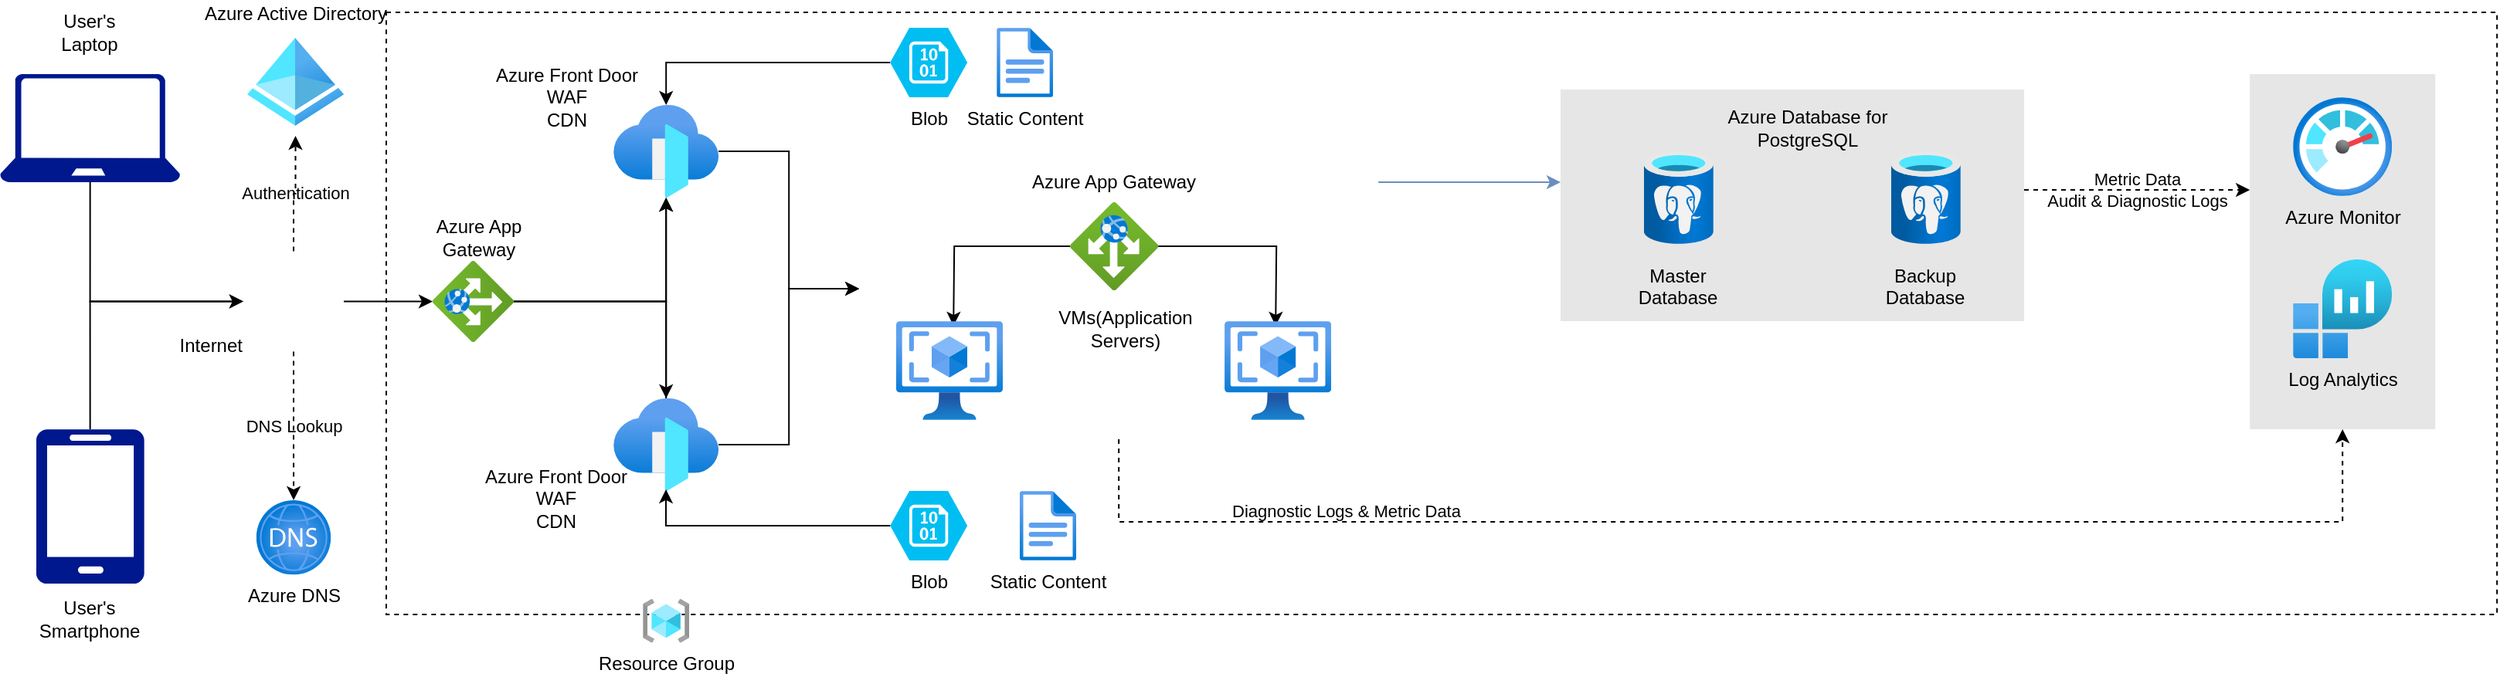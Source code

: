 <mxfile version="24.2.0" type="github">
  <diagram id="eU42SZqNZPkEBizLYNml" name="Page-1">
    <mxGraphModel dx="2074" dy="1138" grid="1" gridSize="10" guides="1" tooltips="1" connect="1" arrows="1" fold="1" page="1" pageScale="1" pageWidth="827" pageHeight="1169" math="0" shadow="0">
      <root>
        <mxCell id="0" />
        <mxCell id="1" parent="0" />
        <mxCell id="rHMRhhfsmZjwr-JyM9iI-22" value="" style="rounded=0;whiteSpace=wrap;html=1;fillColor=none;dashed=1;labelBackgroundColor=none;" parent="1" vertex="1">
          <mxGeometry x="260" y="220" width="1366.08" height="390" as="geometry" />
        </mxCell>
        <mxCell id="-X691ST315V3n6Ed_qC9-4" value="Metric Data&lt;br&gt;Audit &amp;amp; Diagnostic Logs" style="edgeStyle=orthogonalEdgeStyle;rounded=0;orthogonalLoop=1;jettySize=auto;html=1;labelBackgroundColor=none;dashed=1;" parent="1" source="rHMRhhfsmZjwr-JyM9iI-26" target="-X691ST315V3n6Ed_qC9-3" edge="1">
          <mxGeometry relative="1" as="geometry">
            <Array as="points">
              <mxPoint x="1386.08" y="335" />
              <mxPoint x="1386.08" y="335" />
            </Array>
          </mxGeometry>
        </mxCell>
        <mxCell id="rHMRhhfsmZjwr-JyM9iI-34" style="edgeStyle=orthogonalEdgeStyle;rounded=0;orthogonalLoop=1;jettySize=auto;html=1;fillColor=#dae8fc;strokeColor=#6c8ebf;labelBackgroundColor=none;" parent="1" target="rHMRhhfsmZjwr-JyM9iI-26" edge="1">
          <mxGeometry relative="1" as="geometry">
            <Array as="points">
              <mxPoint x="986.08" y="330" />
              <mxPoint x="986.08" y="330" />
            </Array>
            <mxPoint x="902.08" y="330" as="sourcePoint" />
          </mxGeometry>
        </mxCell>
        <mxCell id="-X691ST315V3n6Ed_qC9-6" style="edgeStyle=orthogonalEdgeStyle;rounded=0;orthogonalLoop=1;jettySize=auto;html=1;dashed=1;labelBackgroundColor=none;entryX=0.5;entryY=1;entryDx=0;entryDy=0;" parent="1" target="-X691ST315V3n6Ed_qC9-3" edge="1">
          <mxGeometry relative="1" as="geometry">
            <mxPoint x="1526.08" y="510" as="targetPoint" />
            <Array as="points">
              <mxPoint x="734.08" y="550" />
              <mxPoint x="1526.08" y="550" />
            </Array>
            <mxPoint x="734.08" y="490.5" as="sourcePoint" />
          </mxGeometry>
        </mxCell>
        <mxCell id="-X691ST315V3n6Ed_qC9-7" value="Diagnostic Logs &amp;amp; Metric Data" style="edgeLabel;html=1;align=center;verticalAlign=middle;resizable=0;points=[];labelBackgroundColor=none;" parent="-X691ST315V3n6Ed_qC9-6" vertex="1" connectable="0">
          <mxGeometry x="-0.561" relative="1" as="geometry">
            <mxPoint x="6" y="-7" as="offset" />
          </mxGeometry>
        </mxCell>
        <mxCell id="rHMRhhfsmZjwr-JyM9iI-1" value="Azure Active Directory" style="aspect=fixed;html=1;points=[];align=center;image;fontSize=12;image=img/lib/azure2/identity/Azure_Active_Directory.svg;fontFamily=Helvetica;fontColor=default;strokeColor=none;fillColor=#00BEF2;labelPosition=center;verticalLabelPosition=top;verticalAlign=bottom;labelBackgroundColor=none;" parent="1" vertex="1">
          <mxGeometry x="170.0" y="229.99" width="62.5" height="70" as="geometry" />
        </mxCell>
        <mxCell id="rHMRhhfsmZjwr-JyM9iI-5" value="DNS Lookup" style="edgeStyle=orthogonalEdgeStyle;rounded=0;orthogonalLoop=1;jettySize=auto;html=1;dashed=1;labelBackgroundColor=none;" parent="1" source="rHMRhhfsmZjwr-JyM9iI-3" target="rHMRhhfsmZjwr-JyM9iI-4" edge="1">
          <mxGeometry relative="1" as="geometry" />
        </mxCell>
        <mxCell id="rHMRhhfsmZjwr-JyM9iI-6" value="Authentication" style="edgeStyle=orthogonalEdgeStyle;rounded=0;orthogonalLoop=1;jettySize=auto;html=1;dashed=1;labelBackgroundColor=none;" parent="1" source="rHMRhhfsmZjwr-JyM9iI-3" target="rHMRhhfsmZjwr-JyM9iI-1" edge="1">
          <mxGeometry relative="1" as="geometry" />
        </mxCell>
        <mxCell id="lxnceqVmoM368mI90yUr-34" style="edgeStyle=orthogonalEdgeStyle;rounded=0;orthogonalLoop=1;jettySize=auto;html=1;" parent="1" source="rHMRhhfsmZjwr-JyM9iI-3" target="lxnceqVmoM368mI90yUr-10" edge="1">
          <mxGeometry relative="1" as="geometry" />
        </mxCell>
        <mxCell id="rHMRhhfsmZjwr-JyM9iI-3" value="&lt;div&gt;&lt;br&gt;&lt;/div&gt;&lt;div&gt;&lt;br&gt;&lt;/div&gt;&lt;div&gt;&lt;br&gt;&lt;/div&gt;&lt;div&gt;&lt;br&gt;&lt;/div&gt;Internet" style="shape=image;html=1;verticalAlign=middle;verticalLabelPosition=middle;labelBackgroundColor=none;imageAspect=0;aspect=fixed;image=https://cdn4.iconfinder.com/data/icons/for-your-interface-free-samples/128/Globe-128.png;labelPosition=left;align=right;" parent="1" vertex="1">
          <mxGeometry x="167.5" y="374.74" width="65" height="65" as="geometry" />
        </mxCell>
        <mxCell id="rHMRhhfsmZjwr-JyM9iI-4" value="Azure DNS" style="aspect=fixed;html=1;points=[];align=center;image;fontSize=12;image=img/lib/azure2/networking/DNS_Zones.svg;labelBackgroundColor=none;" parent="1" vertex="1">
          <mxGeometry x="175.87" y="536" width="48.25" height="48.25" as="geometry" />
        </mxCell>
        <mxCell id="rHMRhhfsmZjwr-JyM9iI-15" value="Blob" style="verticalLabelPosition=bottom;html=1;verticalAlign=top;align=center;strokeColor=none;fillColor=#00BEF2;shape=mxgraph.azure.storage_blob;labelBackgroundColor=none;" parent="1" vertex="1">
          <mxGeometry x="586.08" y="530" width="50" height="45" as="geometry" />
        </mxCell>
        <mxCell id="rHMRhhfsmZjwr-JyM9iI-21" value="Static Content" style="aspect=fixed;html=1;points=[];align=center;image;fontSize=12;image=img/lib/azure2/general/File.svg;labelBackgroundColor=none;" parent="1" vertex="1">
          <mxGeometry x="670" y="530" width="36.51" height="45" as="geometry" />
        </mxCell>
        <mxCell id="rHMRhhfsmZjwr-JyM9iI-23" value="Resource Group" style="aspect=fixed;html=1;points=[];align=center;image;fontSize=12;image=img/lib/azure2/general/Resource_Groups.svg;dashed=1;fillColor=none;labelBackgroundColor=none;" parent="1" vertex="1">
          <mxGeometry x="426.08" y="600" width="30" height="28.24" as="geometry" />
        </mxCell>
        <mxCell id="rHMRhhfsmZjwr-JyM9iI-33" value="" style="group;labelBackgroundColor=none;strokeColor=none;" parent="1" vertex="1" connectable="0">
          <mxGeometry x="566.08" y="334" width="330" height="160" as="geometry" />
        </mxCell>
        <mxCell id="rHMRhhfsmZjwr-JyM9iI-28" value="Azure App Gateway" style="rounded=0;whiteSpace=wrap;html=1;dashed=1;labelBackgroundColor=none;fillColor=#FFFFFF;labelPosition=center;verticalLabelPosition=top;align=center;verticalAlign=bottom;spacingTop=0;spacingBottom=-35;strokeColor=none;" parent="rHMRhhfsmZjwr-JyM9iI-33" vertex="1">
          <mxGeometry y="-30" width="330" height="190" as="geometry" />
        </mxCell>
        <mxCell id="BkGXoA5Bx6v94jvCn9sr-6" value="" style="edgeStyle=orthogonalEdgeStyle;rounded=0;orthogonalLoop=1;jettySize=auto;html=1;" parent="rHMRhhfsmZjwr-JyM9iI-33" source="BkGXoA5Bx6v94jvCn9sr-1" edge="1">
          <mxGeometry relative="1" as="geometry">
            <mxPoint x="61.02" y="89" as="targetPoint" />
          </mxGeometry>
        </mxCell>
        <mxCell id="BkGXoA5Bx6v94jvCn9sr-7" value="" style="edgeStyle=orthogonalEdgeStyle;rounded=0;orthogonalLoop=1;jettySize=auto;html=1;" parent="rHMRhhfsmZjwr-JyM9iI-33" source="BkGXoA5Bx6v94jvCn9sr-1" edge="1">
          <mxGeometry relative="1" as="geometry">
            <mxPoint x="269.52" y="89" as="targetPoint" />
          </mxGeometry>
        </mxCell>
        <mxCell id="BkGXoA5Bx6v94jvCn9sr-1" value="" style="image;aspect=fixed;html=1;points=[];align=center;fontSize=12;image=img/lib/azure2/networking/Application_Gateways.svg;" parent="rHMRhhfsmZjwr-JyM9iI-33" vertex="1">
          <mxGeometry x="136.515" y="9" width="57" height="57" as="geometry" />
        </mxCell>
        <mxCell id="BkGXoA5Bx6v94jvCn9sr-9" value="VMs(Application Servers)" style="text;strokeColor=none;align=center;fillColor=none;html=1;verticalAlign=middle;whiteSpace=wrap;rounded=0;" parent="rHMRhhfsmZjwr-JyM9iI-33" vertex="1">
          <mxGeometry x="107.492" y="76" width="128.99" height="30" as="geometry" />
        </mxCell>
        <mxCell id="2AhUP_ROVyz_8BD04VC4-2" value="" style="image;aspect=fixed;html=1;points=[];align=center;fontSize=12;image=img/lib/azure2/compute/VM_Images_Classic.svg;" parent="rHMRhhfsmZjwr-JyM9iI-33" vertex="1">
          <mxGeometry x="23.92" y="86" width="69" height="64" as="geometry" />
        </mxCell>
        <mxCell id="2AhUP_ROVyz_8BD04VC4-1" value="" style="image;aspect=fixed;html=1;points=[];align=center;fontSize=12;image=img/lib/azure2/compute/VM_Images_Classic.svg;" parent="rHMRhhfsmZjwr-JyM9iI-33" vertex="1">
          <mxGeometry x="236.48" y="86" width="69" height="64" as="geometry" />
        </mxCell>
        <mxCell id="-X691ST315V3n6Ed_qC9-5" value="" style="group;labelBackgroundColor=none;strokeColor=none;" parent="1" vertex="1" connectable="0">
          <mxGeometry x="1466.08" y="260" width="120" height="230" as="geometry" />
        </mxCell>
        <mxCell id="-X691ST315V3n6Ed_qC9-3" value="" style="rounded=0;whiteSpace=wrap;html=1;dashed=1;labelBackgroundColor=none;fillColor=#E6E6E6;strokeColor=none;" parent="-X691ST315V3n6Ed_qC9-5" vertex="1">
          <mxGeometry width="120" height="230" as="geometry" />
        </mxCell>
        <mxCell id="-X691ST315V3n6Ed_qC9-1" value="Azure Monitor" style="aspect=fixed;html=1;points=[];align=center;image;fontSize=12;image=img/lib/azure2/management_governance/Monitor.svg;dashed=1;labelBackgroundColor=none;fillColor=#FFFFFF;" parent="-X691ST315V3n6Ed_qC9-5" vertex="1">
          <mxGeometry x="28" y="15" width="64" height="64" as="geometry" />
        </mxCell>
        <mxCell id="-X691ST315V3n6Ed_qC9-2" value="Log Analytics" style="aspect=fixed;html=1;points=[];align=center;image;fontSize=12;image=img/lib/azure2/analytics/Log_Analytics_Workspaces.svg;dashed=1;labelBackgroundColor=none;fillColor=#FFFFFF;" parent="-X691ST315V3n6Ed_qC9-5" vertex="1">
          <mxGeometry x="28" y="120" width="64" height="64" as="geometry" />
        </mxCell>
        <mxCell id="-X691ST315V3n6Ed_qC9-8" value="" style="group;labelBackgroundColor=none;strokeColor=none;" parent="1" vertex="1" connectable="0">
          <mxGeometry x="1020" y="270" width="300" height="160" as="geometry" />
        </mxCell>
        <mxCell id="rHMRhhfsmZjwr-JyM9iI-26" value="" style="rounded=0;whiteSpace=wrap;html=1;dashed=1;labelBackgroundColor=none;fillColor=#E6E6E6;strokeColor=none;" parent="-X691ST315V3n6Ed_qC9-8" vertex="1">
          <mxGeometry width="300" height="150" as="geometry" />
        </mxCell>
        <mxCell id="uoVPnfonSaMxyUc0y1Ku-1" value="" style="image;aspect=fixed;html=1;points=[];align=center;fontSize=12;image=img/lib/azure2/databases/Azure_Database_PostgreSQL_Server.svg;" parent="-X691ST315V3n6Ed_qC9-8" vertex="1">
          <mxGeometry x="53.92" y="40" width="45" height="60" as="geometry" />
        </mxCell>
        <mxCell id="uoVPnfonSaMxyUc0y1Ku-2" value="Azure Database for PostgreSQL" style="text;strokeColor=none;align=center;fillColor=none;html=1;verticalAlign=middle;whiteSpace=wrap;rounded=0;" parent="-X691ST315V3n6Ed_qC9-8" vertex="1">
          <mxGeometry x="90" y="10" width="140" height="30" as="geometry" />
        </mxCell>
        <mxCell id="uoVPnfonSaMxyUc0y1Ku-3" style="edgeStyle=orthogonalEdgeStyle;rounded=0;orthogonalLoop=1;jettySize=auto;html=1;exitX=0.5;exitY=1;exitDx=0;exitDy=0;" parent="-X691ST315V3n6Ed_qC9-8" source="uoVPnfonSaMxyUc0y1Ku-2" target="uoVPnfonSaMxyUc0y1Ku-2" edge="1">
          <mxGeometry relative="1" as="geometry" />
        </mxCell>
        <mxCell id="1NEn9uuac3b632qz1wtU-1" value="" style="image;aspect=fixed;html=1;points=[];align=center;fontSize=12;image=img/lib/azure2/databases/Azure_Database_PostgreSQL_Server.svg;" vertex="1" parent="-X691ST315V3n6Ed_qC9-8">
          <mxGeometry x="213.92" y="40" width="45" height="60" as="geometry" />
        </mxCell>
        <mxCell id="1NEn9uuac3b632qz1wtU-2" value="Master Database&lt;div&gt;&lt;br&gt;&lt;/div&gt;" style="text;strokeColor=none;align=center;fillColor=none;html=1;verticalAlign=middle;whiteSpace=wrap;rounded=0;" vertex="1" parent="-X691ST315V3n6Ed_qC9-8">
          <mxGeometry x="46.42" y="120" width="60" height="30" as="geometry" />
        </mxCell>
        <mxCell id="1NEn9uuac3b632qz1wtU-3" value="Backup&lt;br&gt;Database&lt;div&gt;&lt;br&gt;&lt;/div&gt;" style="text;strokeColor=none;align=center;fillColor=none;html=1;verticalAlign=middle;whiteSpace=wrap;rounded=0;" vertex="1" parent="-X691ST315V3n6Ed_qC9-8">
          <mxGeometry x="206.42" y="120" width="60" height="30" as="geometry" />
        </mxCell>
        <mxCell id="d4b7sb2zIfWXztZ_UAcB-5" style="edgeStyle=orthogonalEdgeStyle;rounded=0;orthogonalLoop=1;jettySize=auto;html=1;exitX=0.5;exitY=0;exitDx=0;exitDy=0;exitPerimeter=0;entryX=0;entryY=0.5;entryDx=0;entryDy=0;" parent="1" source="d4b7sb2zIfWXztZ_UAcB-1" target="rHMRhhfsmZjwr-JyM9iI-3" edge="1">
          <mxGeometry relative="1" as="geometry">
            <mxPoint x="263.33" y="410" as="targetPoint" />
            <Array as="points">
              <mxPoint x="68" y="407" />
            </Array>
          </mxGeometry>
        </mxCell>
        <mxCell id="d4b7sb2zIfWXztZ_UAcB-1" value="" style="sketch=0;aspect=fixed;pointerEvents=1;shadow=0;dashed=0;html=1;strokeColor=none;labelPosition=center;verticalLabelPosition=bottom;verticalAlign=top;align=center;fillColor=#00188D;shape=mxgraph.azure.mobile" parent="1" vertex="1">
          <mxGeometry x="33.33" y="490" width="70" height="100" as="geometry" />
        </mxCell>
        <mxCell id="d4b7sb2zIfWXztZ_UAcB-6" style="edgeStyle=orthogonalEdgeStyle;rounded=0;orthogonalLoop=1;jettySize=auto;html=1;exitX=0.5;exitY=1;exitDx=0;exitDy=0;exitPerimeter=0;entryX=0;entryY=0.5;entryDx=0;entryDy=0;" parent="1" source="d4b7sb2zIfWXztZ_UAcB-2" target="rHMRhhfsmZjwr-JyM9iI-3" edge="1">
          <mxGeometry relative="1" as="geometry">
            <Array as="points">
              <mxPoint x="68" y="407" />
            </Array>
          </mxGeometry>
        </mxCell>
        <mxCell id="d4b7sb2zIfWXztZ_UAcB-2" value="" style="sketch=0;aspect=fixed;pointerEvents=1;shadow=0;dashed=0;html=1;strokeColor=none;labelPosition=center;verticalLabelPosition=bottom;verticalAlign=top;align=center;fillColor=#00188D;shape=mxgraph.azure.laptop" parent="1" vertex="1">
          <mxGeometry x="10.0" y="260" width="116.66" height="70" as="geometry" />
        </mxCell>
        <mxCell id="d4b7sb2zIfWXztZ_UAcB-8" value="User&#39;s Laptop" style="text;strokeColor=none;align=center;fillColor=none;html=1;verticalAlign=middle;whiteSpace=wrap;rounded=0;" parent="1" vertex="1">
          <mxGeometry x="38.33" y="218.24" width="60" height="30" as="geometry" />
        </mxCell>
        <mxCell id="d4b7sb2zIfWXztZ_UAcB-10" value="User&#39;s Smartphone" style="text;strokeColor=none;align=center;fillColor=none;html=1;verticalAlign=middle;whiteSpace=wrap;rounded=0;" parent="1" vertex="1">
          <mxGeometry x="38.33" y="598.24" width="60" height="30" as="geometry" />
        </mxCell>
        <mxCell id="lxnceqVmoM368mI90yUr-24" value="" style="edgeStyle=orthogonalEdgeStyle;rounded=0;orthogonalLoop=1;jettySize=auto;html=1;" parent="1" source="lxnceqVmoM368mI90yUr-1" target="rHMRhhfsmZjwr-JyM9iI-7" edge="1">
          <mxGeometry relative="1" as="geometry" />
        </mxCell>
        <mxCell id="lxnceqVmoM368mI90yUr-29" style="edgeStyle=orthogonalEdgeStyle;rounded=0;orthogonalLoop=1;jettySize=auto;html=1;entryX=0;entryY=0.5;entryDx=0;entryDy=0;" parent="1" source="lxnceqVmoM368mI90yUr-1" target="rHMRhhfsmZjwr-JyM9iI-28" edge="1">
          <mxGeometry relative="1" as="geometry" />
        </mxCell>
        <mxCell id="lxnceqVmoM368mI90yUr-1" value="" style="aspect=fixed;html=1;points=[];align=center;image;fontSize=12;image=img/lib/azure2/networking/Front_Doors.svg;labelPosition=center;verticalLabelPosition=top;verticalAlign=bottom;labelBackgroundColor=none;" parent="1" vertex="1">
          <mxGeometry x="407.08" y="470" width="68" height="60" as="geometry" />
        </mxCell>
        <mxCell id="lxnceqVmoM368mI90yUr-8" style="edgeStyle=orthogonalEdgeStyle;rounded=0;orthogonalLoop=1;jettySize=auto;html=1;exitX=0;exitY=0.5;exitDx=0;exitDy=0;exitPerimeter=0;" parent="1" source="lxnceqVmoM368mI90yUr-6" target="rHMRhhfsmZjwr-JyM9iI-7" edge="1">
          <mxGeometry relative="1" as="geometry" />
        </mxCell>
        <mxCell id="lxnceqVmoM368mI90yUr-6" value="Blob" style="verticalLabelPosition=bottom;html=1;verticalAlign=top;align=center;strokeColor=none;fillColor=#00BEF2;shape=mxgraph.azure.storage_blob;labelBackgroundColor=none;" parent="1" vertex="1">
          <mxGeometry x="586.08" y="229.99" width="50" height="45" as="geometry" />
        </mxCell>
        <mxCell id="lxnceqVmoM368mI90yUr-7" value="Static Content" style="aspect=fixed;html=1;points=[];align=center;image;fontSize=12;image=img/lib/azure2/general/File.svg;labelBackgroundColor=none;" parent="1" vertex="1">
          <mxGeometry x="655.08" y="229.99" width="36.51" height="45" as="geometry" />
        </mxCell>
        <mxCell id="lxnceqVmoM368mI90yUr-9" style="edgeStyle=orthogonalEdgeStyle;rounded=0;orthogonalLoop=1;jettySize=auto;html=1;entryX=0.499;entryY=0.983;entryDx=0;entryDy=0;entryPerimeter=0;" parent="1" source="rHMRhhfsmZjwr-JyM9iI-15" target="lxnceqVmoM368mI90yUr-1" edge="1">
          <mxGeometry relative="1" as="geometry" />
        </mxCell>
        <mxCell id="lxnceqVmoM368mI90yUr-31" style="edgeStyle=orthogonalEdgeStyle;rounded=0;orthogonalLoop=1;jettySize=auto;html=1;entryX=0;entryY=0.5;entryDx=0;entryDy=0;" parent="1" source="rHMRhhfsmZjwr-JyM9iI-7" target="rHMRhhfsmZjwr-JyM9iI-28" edge="1">
          <mxGeometry relative="1" as="geometry" />
        </mxCell>
        <mxCell id="rHMRhhfsmZjwr-JyM9iI-7" value="" style="aspect=fixed;html=1;points=[];align=center;image;fontSize=12;image=img/lib/azure2/networking/Front_Doors.svg;labelPosition=center;verticalLabelPosition=top;verticalAlign=bottom;labelBackgroundColor=none;" parent="1" vertex="1">
          <mxGeometry x="407.08" y="280" width="68" height="60" as="geometry" />
        </mxCell>
        <mxCell id="lxnceqVmoM368mI90yUr-21" style="edgeStyle=orthogonalEdgeStyle;rounded=0;orthogonalLoop=1;jettySize=auto;html=1;" parent="1" source="lxnceqVmoM368mI90yUr-10" target="rHMRhhfsmZjwr-JyM9iI-7" edge="1">
          <mxGeometry relative="1" as="geometry" />
        </mxCell>
        <mxCell id="lxnceqVmoM368mI90yUr-22" style="edgeStyle=orthogonalEdgeStyle;rounded=0;orthogonalLoop=1;jettySize=auto;html=1;" parent="1" source="lxnceqVmoM368mI90yUr-10" target="lxnceqVmoM368mI90yUr-1" edge="1">
          <mxGeometry relative="1" as="geometry" />
        </mxCell>
        <mxCell id="lxnceqVmoM368mI90yUr-10" value="" style="image;aspect=fixed;html=1;points=[];align=center;fontSize=12;image=img/lib/azure2/networking/Application_Gateways.svg;direction=north;" parent="1" vertex="1">
          <mxGeometry x="290" y="380.99" width="52.5" height="52.5" as="geometry" />
        </mxCell>
        <mxCell id="lxnceqVmoM368mI90yUr-25" value="&lt;span style=&quot;text-wrap: nowrap;&quot;&gt;Azure Front Door&lt;/span&gt;&lt;br style=&quot;text-wrap: nowrap;&quot;&gt;&lt;span style=&quot;text-wrap: nowrap;&quot;&gt;WAF&lt;/span&gt;&lt;br style=&quot;text-wrap: nowrap;&quot;&gt;&lt;span style=&quot;text-wrap: nowrap;&quot;&gt;CDN&lt;/span&gt;" style="text;strokeColor=none;align=center;fillColor=none;html=1;verticalAlign=middle;whiteSpace=wrap;rounded=0;" parent="1" vertex="1">
          <mxGeometry x="340" y="520" width="60" height="30" as="geometry" />
        </mxCell>
        <mxCell id="lxnceqVmoM368mI90yUr-26" value="&lt;span style=&quot;text-wrap: nowrap;&quot;&gt;Azure Front Door&lt;/span&gt;&lt;br style=&quot;text-wrap: nowrap;&quot;&gt;&lt;span style=&quot;text-wrap: nowrap;&quot;&gt;WAF&lt;/span&gt;&lt;br style=&quot;text-wrap: nowrap;&quot;&gt;&lt;span style=&quot;text-wrap: nowrap;&quot;&gt;CDN&lt;/span&gt;" style="text;strokeColor=none;align=center;fillColor=none;html=1;verticalAlign=middle;whiteSpace=wrap;rounded=0;" parent="1" vertex="1">
          <mxGeometry x="347.08" y="260" width="60" height="30" as="geometry" />
        </mxCell>
        <mxCell id="lxnceqVmoM368mI90yUr-32" value="Azure App Gateway" style="text;strokeColor=none;align=center;fillColor=none;html=1;verticalAlign=middle;whiteSpace=wrap;rounded=0;" parent="1" vertex="1">
          <mxGeometry x="290" y="350.99" width="60" height="30" as="geometry" />
        </mxCell>
      </root>
    </mxGraphModel>
  </diagram>
</mxfile>
